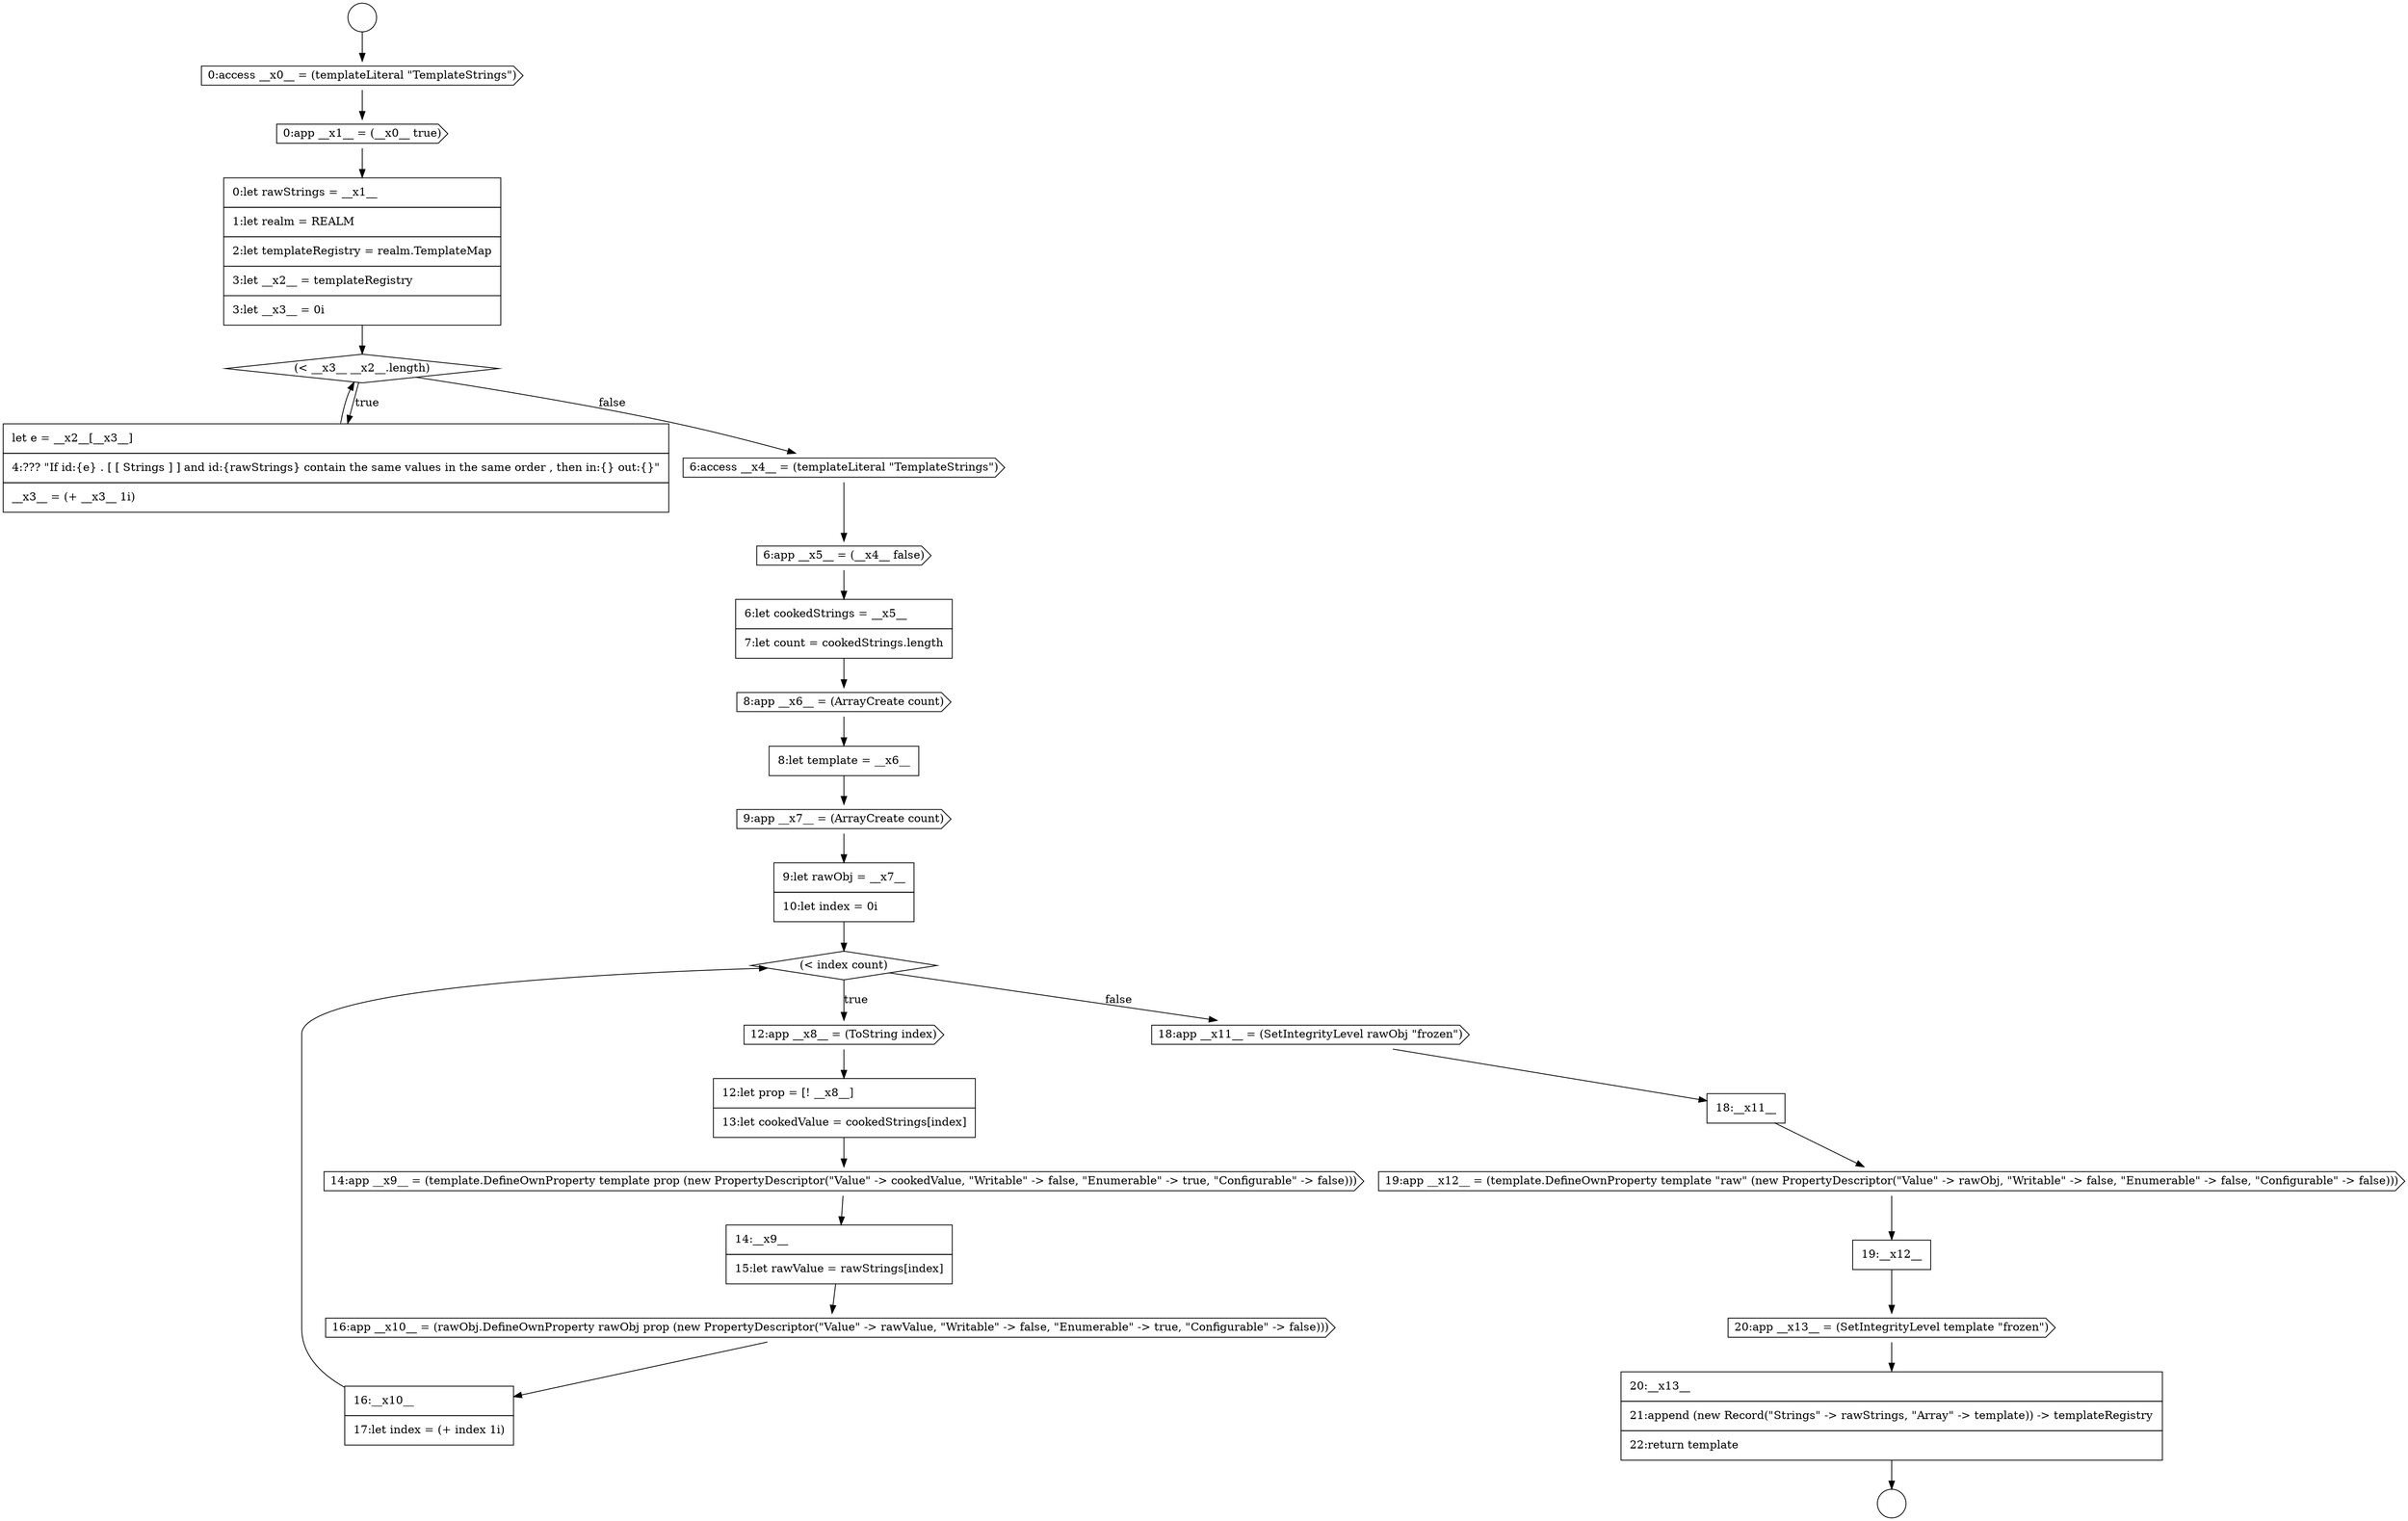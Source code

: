 digraph {
  node3616 [shape=none, margin=0, label=<<font color="black">
    <table border="0" cellborder="1" cellspacing="0" cellpadding="10">
      <tr><td align="left">18:__x11__</td></tr>
    </table>
  </font>> color="black" fillcolor="white" style=filled]
  node3597 [shape=cds, label=<<font color="black">0:app __x1__ = (__x0__ true)</font>> color="black" fillcolor="white" style=filled]
  node3602 [shape=cds, label=<<font color="black">6:app __x5__ = (__x4__ false)</font>> color="black" fillcolor="white" style=filled]
  node3606 [shape=cds, label=<<font color="black">9:app __x7__ = (ArrayCreate count)</font>> color="black" fillcolor="white" style=filled]
  node3615 [shape=cds, label=<<font color="black">18:app __x11__ = (SetIntegrityLevel rawObj &quot;frozen&quot;)</font>> color="black" fillcolor="white" style=filled]
  node3596 [shape=cds, label=<<font color="black">0:access __x0__ = (templateLiteral &quot;TemplateStrings&quot;)</font>> color="black" fillcolor="white" style=filled]
  node3611 [shape=cds, label=<<font color="black">14:app __x9__ = (template.DefineOwnProperty template prop (new PropertyDescriptor(&quot;Value&quot; -&gt; cookedValue, &quot;Writable&quot; -&gt; false, &quot;Enumerable&quot; -&gt; true, &quot;Configurable&quot; -&gt; false)))</font>> color="black" fillcolor="white" style=filled]
  node3607 [shape=none, margin=0, label=<<font color="black">
    <table border="0" cellborder="1" cellspacing="0" cellpadding="10">
      <tr><td align="left">9:let rawObj = __x7__</td></tr>
      <tr><td align="left">10:let index = 0i</td></tr>
    </table>
  </font>> color="black" fillcolor="white" style=filled]
  node3614 [shape=none, margin=0, label=<<font color="black">
    <table border="0" cellborder="1" cellspacing="0" cellpadding="10">
      <tr><td align="left">16:__x10__</td></tr>
      <tr><td align="left">17:let index = (+ index 1i)</td></tr>
    </table>
  </font>> color="black" fillcolor="white" style=filled]
  node3608 [shape=diamond, label=<<font color="black">(&lt; index count)</font>> color="black" fillcolor="white" style=filled]
  node3620 [shape=none, margin=0, label=<<font color="black">
    <table border="0" cellborder="1" cellspacing="0" cellpadding="10">
      <tr><td align="left">20:__x13__</td></tr>
      <tr><td align="left">21:append (new Record(&quot;Strings&quot; -&gt; rawStrings, &quot;Array&quot; -&gt; template)) -&gt; templateRegistry</td></tr>
      <tr><td align="left">22:return template</td></tr>
    </table>
  </font>> color="black" fillcolor="white" style=filled]
  node3613 [shape=cds, label=<<font color="black">16:app __x10__ = (rawObj.DefineOwnProperty rawObj prop (new PropertyDescriptor(&quot;Value&quot; -&gt; rawValue, &quot;Writable&quot; -&gt; false, &quot;Enumerable&quot; -&gt; true, &quot;Configurable&quot; -&gt; false)))</font>> color="black" fillcolor="white" style=filled]
  node3598 [shape=none, margin=0, label=<<font color="black">
    <table border="0" cellborder="1" cellspacing="0" cellpadding="10">
      <tr><td align="left">0:let rawStrings = __x1__</td></tr>
      <tr><td align="left">1:let realm = REALM</td></tr>
      <tr><td align="left">2:let templateRegistry = realm.TemplateMap</td></tr>
      <tr><td align="left">3:let __x2__ = templateRegistry</td></tr>
      <tr><td align="left">3:let __x3__ = 0i</td></tr>
    </table>
  </font>> color="black" fillcolor="white" style=filled]
  node3601 [shape=cds, label=<<font color="black">6:access __x4__ = (templateLiteral &quot;TemplateStrings&quot;)</font>> color="black" fillcolor="white" style=filled]
  node3605 [shape=none, margin=0, label=<<font color="black">
    <table border="0" cellborder="1" cellspacing="0" cellpadding="10">
      <tr><td align="left">8:let template = __x6__</td></tr>
    </table>
  </font>> color="black" fillcolor="white" style=filled]
  node3617 [shape=cds, label=<<font color="black">19:app __x12__ = (template.DefineOwnProperty template &quot;raw&quot; (new PropertyDescriptor(&quot;Value&quot; -&gt; rawObj, &quot;Writable&quot; -&gt; false, &quot;Enumerable&quot; -&gt; false, &quot;Configurable&quot; -&gt; false)))</font>> color="black" fillcolor="white" style=filled]
  node3612 [shape=none, margin=0, label=<<font color="black">
    <table border="0" cellborder="1" cellspacing="0" cellpadding="10">
      <tr><td align="left">14:__x9__</td></tr>
      <tr><td align="left">15:let rawValue = rawStrings[index]</td></tr>
    </table>
  </font>> color="black" fillcolor="white" style=filled]
  node3603 [shape=none, margin=0, label=<<font color="black">
    <table border="0" cellborder="1" cellspacing="0" cellpadding="10">
      <tr><td align="left">6:let cookedStrings = __x5__</td></tr>
      <tr><td align="left">7:let count = cookedStrings.length</td></tr>
    </table>
  </font>> color="black" fillcolor="white" style=filled]
  node3610 [shape=none, margin=0, label=<<font color="black">
    <table border="0" cellborder="1" cellspacing="0" cellpadding="10">
      <tr><td align="left">12:let prop = [! __x8__]</td></tr>
      <tr><td align="left">13:let cookedValue = cookedStrings[index]</td></tr>
    </table>
  </font>> color="black" fillcolor="white" style=filled]
  node3618 [shape=none, margin=0, label=<<font color="black">
    <table border="0" cellborder="1" cellspacing="0" cellpadding="10">
      <tr><td align="left">19:__x12__</td></tr>
    </table>
  </font>> color="black" fillcolor="white" style=filled]
  node3600 [shape=none, margin=0, label=<<font color="black">
    <table border="0" cellborder="1" cellspacing="0" cellpadding="10">
      <tr><td align="left">let e = __x2__[__x3__]</td></tr>
      <tr><td align="left">4:??? &quot;If id:{e} . [ [ Strings ] ] and id:{rawStrings} contain the same values in the same order , then in:{} out:{}&quot;</td></tr>
      <tr><td align="left">__x3__ = (+ __x3__ 1i)</td></tr>
    </table>
  </font>> color="black" fillcolor="white" style=filled]
  node3595 [shape=circle label=" " color="black" fillcolor="white" style=filled]
  node3609 [shape=cds, label=<<font color="black">12:app __x8__ = (ToString index)</font>> color="black" fillcolor="white" style=filled]
  node3604 [shape=cds, label=<<font color="black">8:app __x6__ = (ArrayCreate count)</font>> color="black" fillcolor="white" style=filled]
  node3599 [shape=diamond, label=<<font color="black">(&lt; __x3__ __x2__.length)</font>> color="black" fillcolor="white" style=filled]
  node3594 [shape=circle label=" " color="black" fillcolor="white" style=filled]
  node3619 [shape=cds, label=<<font color="black">20:app __x13__ = (SetIntegrityLevel template &quot;frozen&quot;)</font>> color="black" fillcolor="white" style=filled]
  node3607 -> node3608 [ color="black"]
  node3606 -> node3607 [ color="black"]
  node3596 -> node3597 [ color="black"]
  node3614 -> node3608 [ color="black"]
  node3610 -> node3611 [ color="black"]
  node3605 -> node3606 [ color="black"]
  node3600 -> node3599 [ color="black"]
  node3620 -> node3595 [ color="black"]
  node3615 -> node3616 [ color="black"]
  node3601 -> node3602 [ color="black"]
  node3618 -> node3619 [ color="black"]
  node3617 -> node3618 [ color="black"]
  node3616 -> node3617 [ color="black"]
  node3604 -> node3605 [ color="black"]
  node3602 -> node3603 [ color="black"]
  node3612 -> node3613 [ color="black"]
  node3611 -> node3612 [ color="black"]
  node3619 -> node3620 [ color="black"]
  node3599 -> node3600 [label=<<font color="black">true</font>> color="black"]
  node3599 -> node3601 [label=<<font color="black">false</font>> color="black"]
  node3594 -> node3596 [ color="black"]
  node3613 -> node3614 [ color="black"]
  node3597 -> node3598 [ color="black"]
  node3609 -> node3610 [ color="black"]
  node3598 -> node3599 [ color="black"]
  node3608 -> node3609 [label=<<font color="black">true</font>> color="black"]
  node3608 -> node3615 [label=<<font color="black">false</font>> color="black"]
  node3603 -> node3604 [ color="black"]
}
